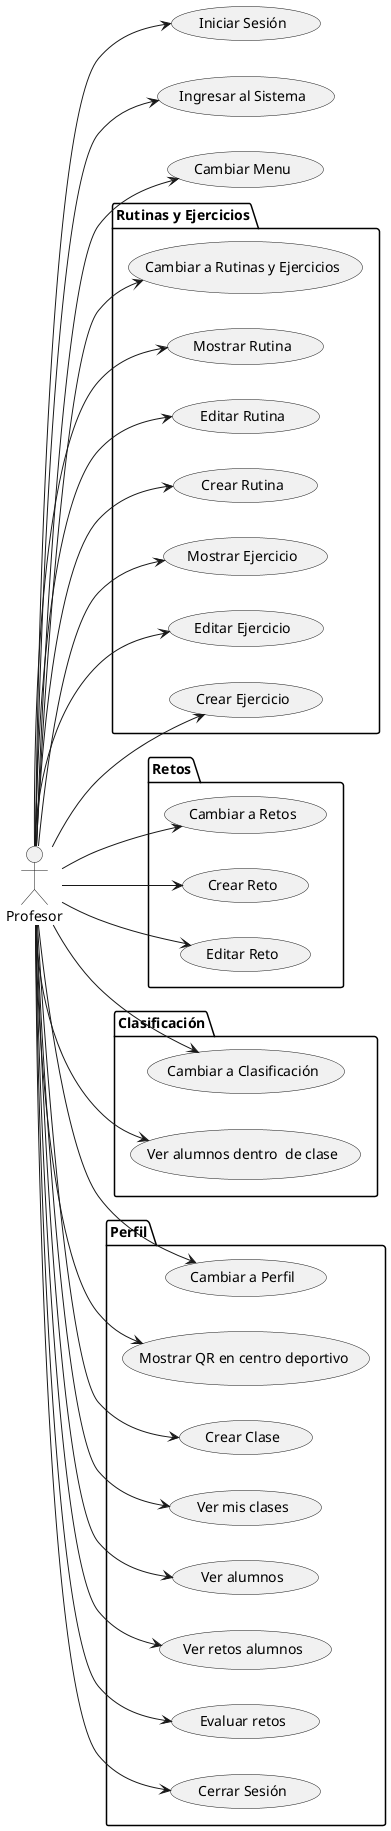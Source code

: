 @startuml CdU_Profesor
left to right direction
actor Profesor

package "Rutinas y Ejercicios" {
    usecase "Cambiar a Rutinas y Ejercicios" as CambiarARutinasYEjercicios

   
        usecase "Mostrar Rutina" as MostrarRutina
        usecase "Editar Rutina" as EditarRutina
        usecase "Crear Rutina" as CrearRutina
    

   
        usecase "Mostrar Ejercicio" as MostrarEjercicio
        usecase "Editar Ejercicio" as EditarEjercicio
        usecase "Crear Ejercicio" as CrearEjercicio
    
}

package "Retos" {
    usecase "Cambiar a Retos" as CambiarARetos
    usecase "Crear Reto" as CrearReto
    usecase "Editar Reto" as EditarReto
}

package "Clasificación" {
    usecase "Cambiar a Clasificación" as CambiarAClasificacion
    usecase "Ver alumnos dentro  de clase" as VerAlumnosDentroDeClase
}

package "Perfil" {
    usecase "Cambiar a Perfil" as CambiarAPerfil
    usecase "Mostrar QR en centro deportivo" as MostrarQR

  
        usecase "Crear Clase" as CrearClase
        usecase "Ver mis clases" as VerMisClases
        usecase "Ver alumnos" as VerAlumnos
        usecase "Ver retos alumnos" as VerRetosAlumnos
        usecase "Evaluar retos" as EvaluarRetos
        usecase "Cerrar Sesión" as CerrarSesion
    
}


usecase "Iniciar Sesión" as IniciarSesion
usecase "Ingresar al Sistema" as IngresarAlSistema
usecase "Cambiar Menu" as CambiarMenu

Profesor --> IngresarAlSistema
Profesor --> IniciarSesion
Profesor --> CambiarMenu
Profesor --> CerrarSesion

Profesor --> CambiarARutinasYEjercicios
Profesor --> MostrarRutina
Profesor --> EditarRutina
Profesor --> CrearRutina
Profesor --> MostrarEjercicio
Profesor --> EditarEjercicio
Profesor --> CrearEjercicio

Profesor --> CambiarARetos
Profesor --> CrearReto
Profesor --> EditarReto

Profesor --> CambiarAClasificacion
Profesor --> VerAlumnosDentroDeClase

Profesor --> CambiarAPerfil
Profesor --> MostrarQR
Profesor --> CrearClase
Profesor --> VerMisClases
Profesor --> VerAlumnos
Profesor --> VerRetosAlumnos
Profesor --> EvaluarRetos

@enduml
